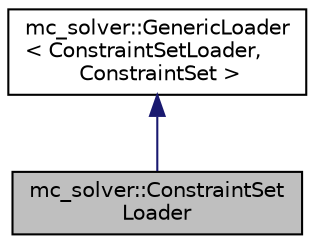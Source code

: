 digraph "mc_solver::ConstraintSetLoader"
{
 // INTERACTIVE_SVG=YES
 // LATEX_PDF_SIZE
  edge [fontname="Helvetica",fontsize="10",labelfontname="Helvetica",labelfontsize="10"];
  node [fontname="Helvetica",fontsize="10",shape=record];
  Node1 [label="mc_solver::ConstraintSet\lLoader",height=0.2,width=0.4,color="black", fillcolor="grey75", style="filled", fontcolor="black",tooltip=" "];
  Node2 -> Node1 [dir="back",color="midnightblue",fontsize="10",style="solid",fontname="Helvetica"];
  Node2 [label="mc_solver::GenericLoader\l\< ConstraintSetLoader,\l ConstraintSet \>",height=0.2,width=0.4,color="black", fillcolor="white", style="filled",URL="$structmc__solver_1_1GenericLoader.html",tooltip=" "];
}
